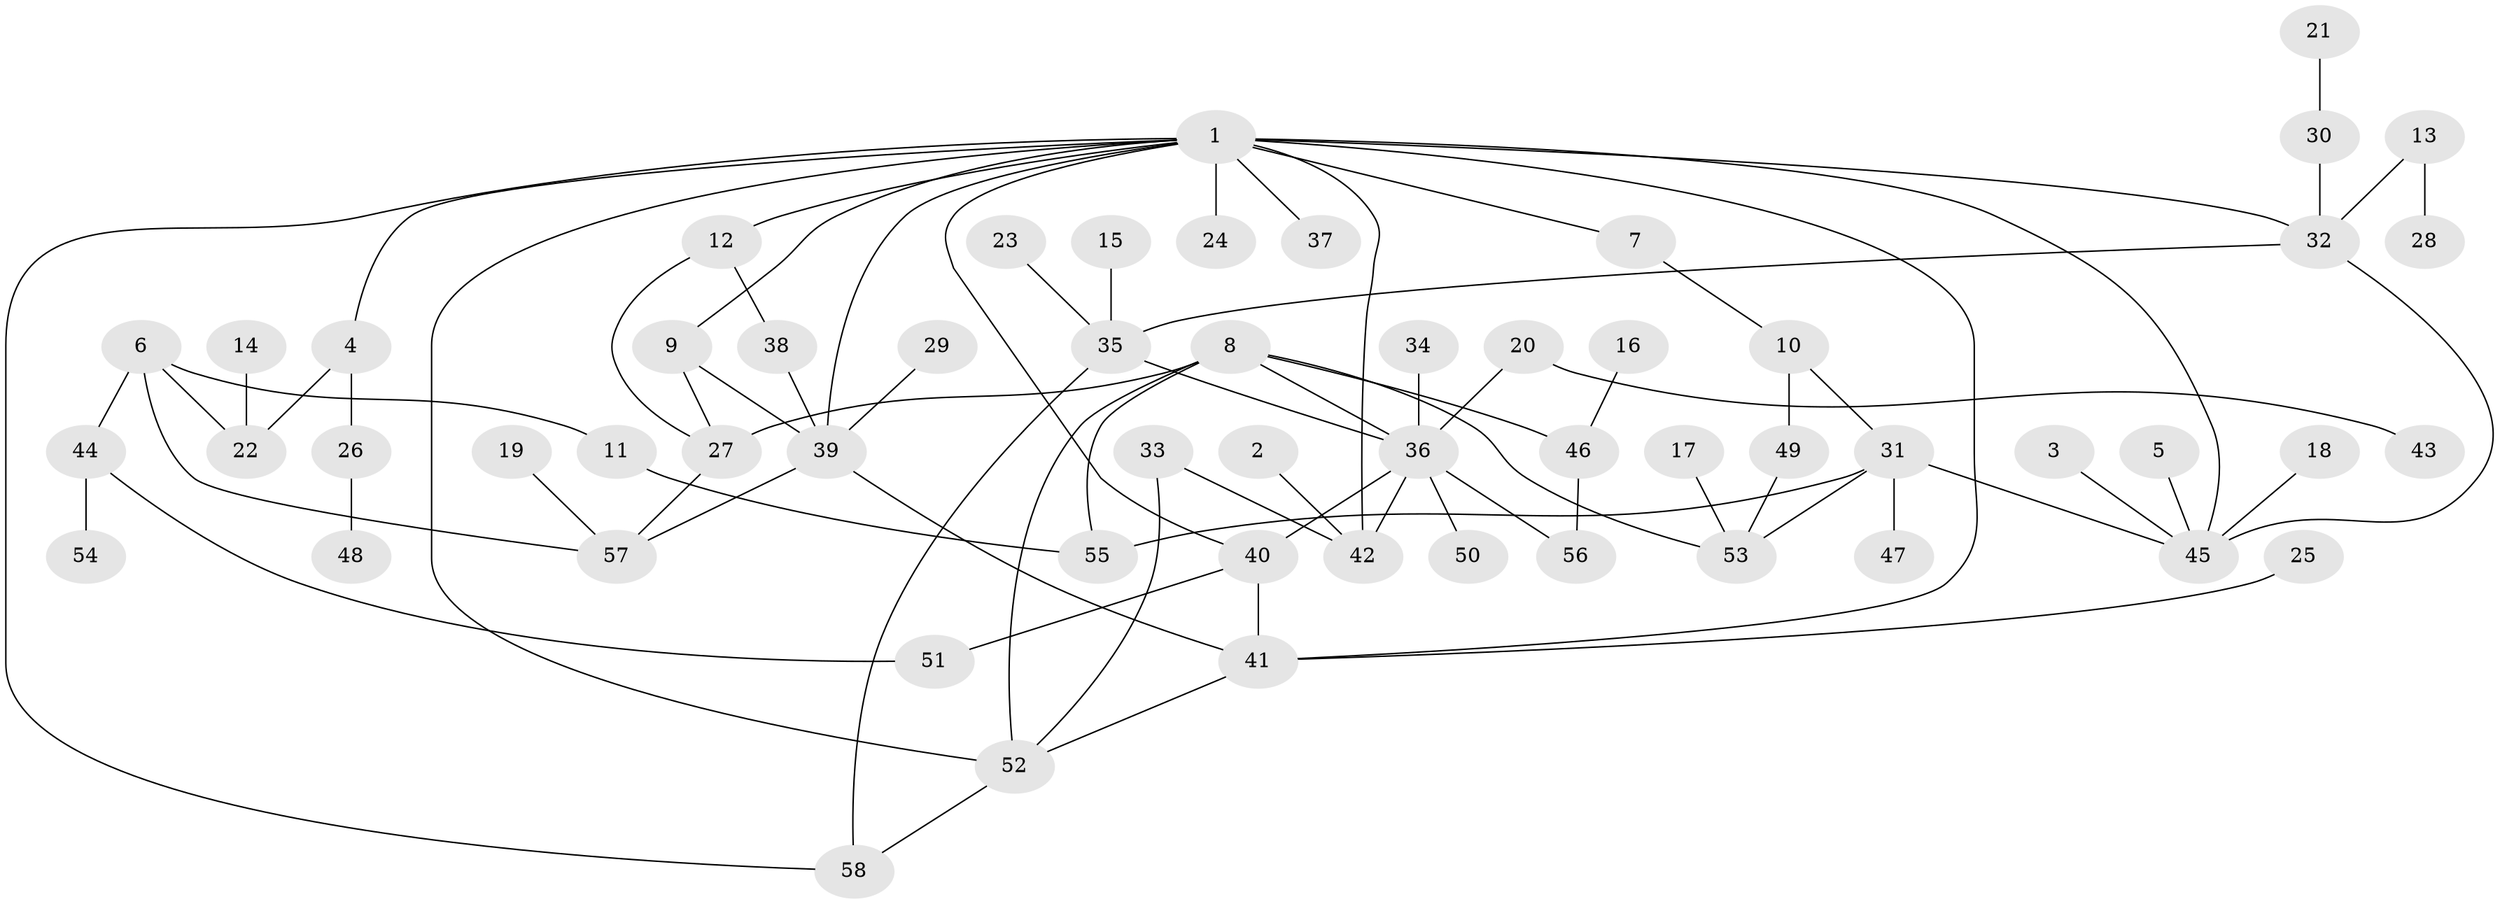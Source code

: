 // original degree distribution, {11: 0.008620689655172414, 6: 0.05172413793103448, 5: 0.0603448275862069, 2: 0.2672413793103448, 4: 0.0603448275862069, 1: 0.3879310344827586, 3: 0.15517241379310345, 7: 0.008620689655172414}
// Generated by graph-tools (version 1.1) at 2025/25/03/09/25 03:25:25]
// undirected, 58 vertices, 80 edges
graph export_dot {
graph [start="1"]
  node [color=gray90,style=filled];
  1;
  2;
  3;
  4;
  5;
  6;
  7;
  8;
  9;
  10;
  11;
  12;
  13;
  14;
  15;
  16;
  17;
  18;
  19;
  20;
  21;
  22;
  23;
  24;
  25;
  26;
  27;
  28;
  29;
  30;
  31;
  32;
  33;
  34;
  35;
  36;
  37;
  38;
  39;
  40;
  41;
  42;
  43;
  44;
  45;
  46;
  47;
  48;
  49;
  50;
  51;
  52;
  53;
  54;
  55;
  56;
  57;
  58;
  1 -- 4 [weight=1.0];
  1 -- 7 [weight=1.0];
  1 -- 9 [weight=1.0];
  1 -- 12 [weight=1.0];
  1 -- 24 [weight=1.0];
  1 -- 32 [weight=1.0];
  1 -- 37 [weight=1.0];
  1 -- 39 [weight=1.0];
  1 -- 40 [weight=1.0];
  1 -- 41 [weight=1.0];
  1 -- 42 [weight=1.0];
  1 -- 45 [weight=2.0];
  1 -- 52 [weight=1.0];
  1 -- 58 [weight=1.0];
  2 -- 42 [weight=1.0];
  3 -- 45 [weight=1.0];
  4 -- 22 [weight=1.0];
  4 -- 26 [weight=1.0];
  5 -- 45 [weight=1.0];
  6 -- 11 [weight=1.0];
  6 -- 22 [weight=1.0];
  6 -- 44 [weight=1.0];
  6 -- 57 [weight=1.0];
  7 -- 10 [weight=1.0];
  8 -- 27 [weight=1.0];
  8 -- 36 [weight=1.0];
  8 -- 46 [weight=1.0];
  8 -- 52 [weight=1.0];
  8 -- 53 [weight=1.0];
  8 -- 55 [weight=1.0];
  9 -- 27 [weight=1.0];
  9 -- 39 [weight=1.0];
  10 -- 31 [weight=1.0];
  10 -- 49 [weight=1.0];
  11 -- 55 [weight=1.0];
  12 -- 27 [weight=1.0];
  12 -- 38 [weight=1.0];
  13 -- 28 [weight=1.0];
  13 -- 32 [weight=1.0];
  14 -- 22 [weight=1.0];
  15 -- 35 [weight=1.0];
  16 -- 46 [weight=1.0];
  17 -- 53 [weight=1.0];
  18 -- 45 [weight=1.0];
  19 -- 57 [weight=1.0];
  20 -- 36 [weight=1.0];
  20 -- 43 [weight=1.0];
  21 -- 30 [weight=1.0];
  23 -- 35 [weight=1.0];
  25 -- 41 [weight=1.0];
  26 -- 48 [weight=1.0];
  27 -- 57 [weight=1.0];
  29 -- 39 [weight=1.0];
  30 -- 32 [weight=1.0];
  31 -- 45 [weight=1.0];
  31 -- 47 [weight=1.0];
  31 -- 53 [weight=1.0];
  31 -- 55 [weight=1.0];
  32 -- 35 [weight=1.0];
  32 -- 45 [weight=1.0];
  33 -- 42 [weight=1.0];
  33 -- 52 [weight=1.0];
  34 -- 36 [weight=1.0];
  35 -- 36 [weight=1.0];
  35 -- 58 [weight=1.0];
  36 -- 40 [weight=1.0];
  36 -- 42 [weight=1.0];
  36 -- 50 [weight=1.0];
  36 -- 56 [weight=1.0];
  38 -- 39 [weight=1.0];
  39 -- 41 [weight=1.0];
  39 -- 57 [weight=1.0];
  40 -- 41 [weight=1.0];
  40 -- 51 [weight=1.0];
  41 -- 52 [weight=1.0];
  44 -- 51 [weight=1.0];
  44 -- 54 [weight=1.0];
  46 -- 56 [weight=1.0];
  49 -- 53 [weight=1.0];
  52 -- 58 [weight=1.0];
}
